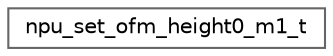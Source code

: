 digraph "Graphical Class Hierarchy"
{
 // LATEX_PDF_SIZE
  bgcolor="transparent";
  edge [fontname=Helvetica,fontsize=10,labelfontname=Helvetica,labelfontsize=10];
  node [fontname=Helvetica,fontsize=10,shape=box,height=0.2,width=0.4];
  rankdir="LR";
  Node0 [id="Node000000",label="npu_set_ofm_height0_m1_t",height=0.2,width=0.4,color="grey40", fillcolor="white", style="filled",URL="$structnpu__set__ofm__height0__m1__t.html",tooltip=" "];
}
